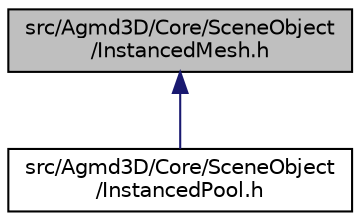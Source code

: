 digraph "src/Agmd3D/Core/SceneObject/InstancedMesh.h"
{
  edge [fontname="Helvetica",fontsize="10",labelfontname="Helvetica",labelfontsize="10"];
  node [fontname="Helvetica",fontsize="10",shape=record];
  Node1 [label="src/Agmd3D/Core/SceneObject\l/InstancedMesh.h",height=0.2,width=0.4,color="black", fillcolor="grey75", style="filled" fontcolor="black"];
  Node1 -> Node2 [dir="back",color="midnightblue",fontsize="10",style="solid",fontname="Helvetica"];
  Node2 [label="src/Agmd3D/Core/SceneObject\l/InstancedPool.h",height=0.2,width=0.4,color="black", fillcolor="white", style="filled",URL="$_instanced_pool_8h.html"];
}
